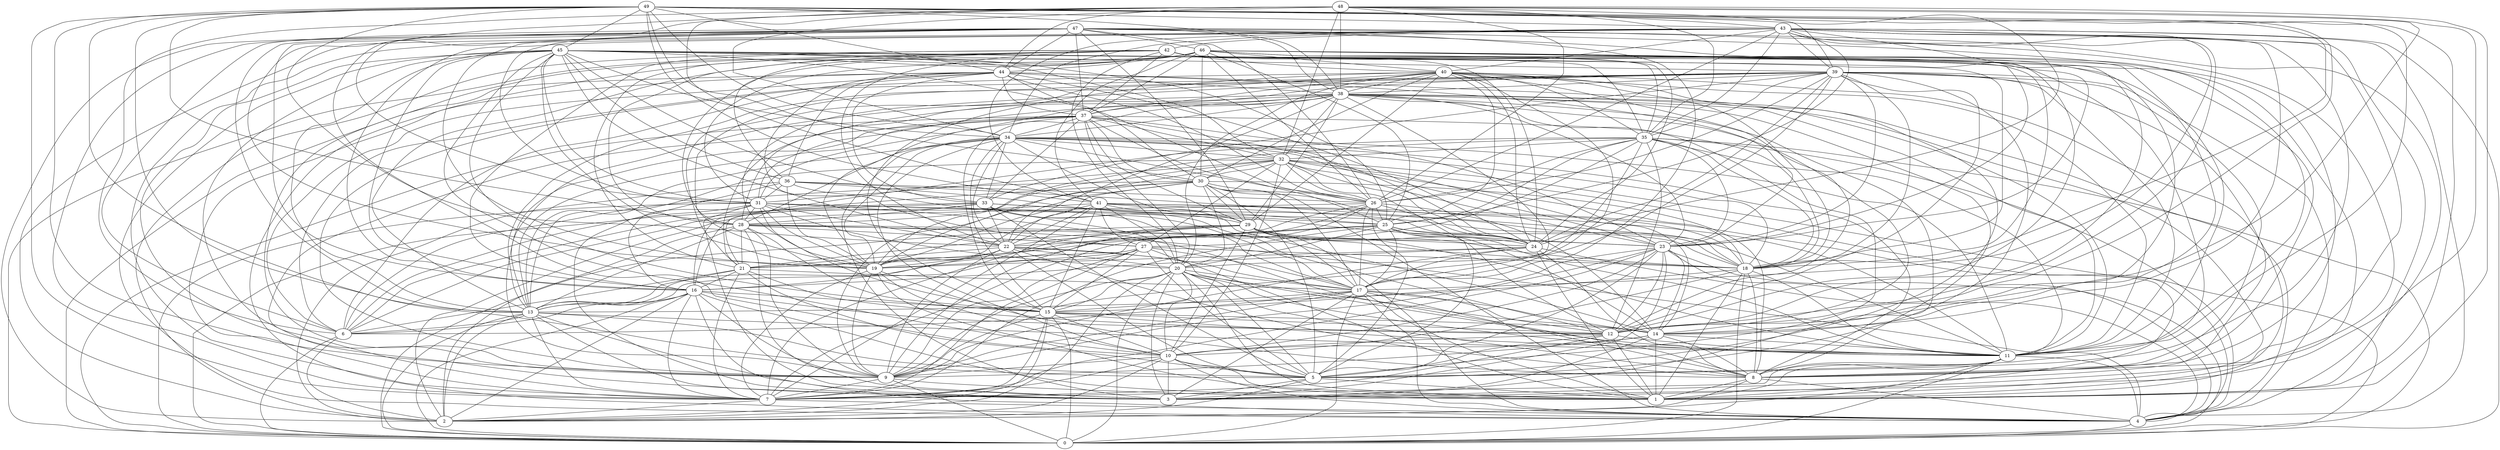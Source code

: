 /* Created by igraph 0.7.1 */
graph {
  0 [
    id=0
  ];
  1 [
    id=1
  ];
  2 [
    id=2
  ];
  3 [
    id=3
  ];
  4 [
    id=4
  ];
  5 [
    id=5
  ];
  6 [
    id=6
  ];
  7 [
    id=7
  ];
  8 [
    id=8
  ];
  9 [
    id=9
  ];
  10 [
    id=10
  ];
  11 [
    id=11
  ];
  12 [
    id=12
  ];
  13 [
    id=13
  ];
  14 [
    id=14
  ];
  15 [
    id=15
  ];
  16 [
    id=16
  ];
  17 [
    id=17
  ];
  18 [
    id=18
  ];
  19 [
    id=19
  ];
  20 [
    id=20
  ];
  21 [
    id=21
  ];
  22 [
    id=22
  ];
  23 [
    id=23
  ];
  24 [
    id=24
  ];
  25 [
    id=25
  ];
  26 [
    id=26
  ];
  27 [
    id=27
  ];
  28 [
    id=28
  ];
  29 [
    id=29
  ];
  30 [
    id=30
  ];
  31 [
    id=31
  ];
  32 [
    id=32
  ];
  33 [
    id=33
  ];
  34 [
    id=34
  ];
  35 [
    id=35
  ];
  36 [
    id=36
  ];
  37 [
    id=37
  ];
  38 [
    id=38
  ];
  39 [
    id=39
  ];
  40 [
    id=40
  ];
  41 [
    id=41
  ];
  42 [
    id=42
  ];
  43 [
    id=43
  ];
  44 [
    id=44
  ];
  45 [
    id=45
  ];
  46 [
    id=46
  ];
  47 [
    id=47
  ];
  48 [
    id=48
  ];
  49 [
    id=49
  ];

  4 -- 0;
  5 -- 1;
  5 -- 2;
  5 -- 3;
  6 -- 0;
  6 -- 2;
  7 -- 2;
  7 -- 4;
  8 -- 1;
  8 -- 2;
  8 -- 4;
  9 -- 0;
  9 -- 1;
  9 -- 7;
  10 -- 1;
  10 -- 2;
  10 -- 3;
  10 -- 4;
  10 -- 5;
  10 -- 7;
  10 -- 9;
  11 -- 0;
  11 -- 1;
  11 -- 2;
  11 -- 4;
  11 -- 7;
  11 -- 8;
  12 -- 1;
  12 -- 5;
  12 -- 7;
  12 -- 10;
  12 -- 11;
  13 -- 0;
  13 -- 2;
  13 -- 3;
  13 -- 4;
  13 -- 5;
  13 -- 6;
  13 -- 7;
  13 -- 11;
  14 -- 1;
  14 -- 3;
  14 -- 8;
  14 -- 9;
  14 -- 10;
  14 -- 11;
  15 -- 0;
  15 -- 2;
  15 -- 7;
  15 -- 9;
  15 -- 10;
  15 -- 11;
  15 -- 12;
  15 -- 14;
  16 -- 0;
  16 -- 1;
  16 -- 2;
  16 -- 3;
  16 -- 6;
  16 -- 7;
  16 -- 9;
  16 -- 12;
  16 -- 13;
  16 -- 15;
  17 -- 0;
  17 -- 1;
  17 -- 3;
  17 -- 4;
  17 -- 6;
  17 -- 8;
  17 -- 9;
  17 -- 12;
  17 -- 14;
  17 -- 15;
  18 -- 0;
  18 -- 1;
  18 -- 8;
  18 -- 10;
  18 -- 11;
  18 -- 13;
  19 -- 1;
  19 -- 7;
  19 -- 8;
  19 -- 9;
  19 -- 10;
  20 -- 0;
  20 -- 1;
  20 -- 2;
  20 -- 3;
  20 -- 5;
  20 -- 8;
  20 -- 9;
  20 -- 10;
  20 -- 11;
  20 -- 14;
  20 -- 15;
  20 -- 17;
  21 -- 5;
  21 -- 6;
  21 -- 7;
  21 -- 12;
  21 -- 13;
  21 -- 16;
  21 -- 17;
  22 -- 5;
  22 -- 8;
  22 -- 9;
  22 -- 11;
  22 -- 16;
  22 -- 17;
  22 -- 19;
  22 -- 20;
  22 -- 21;
  23 -- 0;
  23 -- 3;
  23 -- 4;
  23 -- 5;
  23 -- 7;
  23 -- 9;
  23 -- 10;
  23 -- 12;
  23 -- 14;
  23 -- 15;
  24 -- 1;
  24 -- 4;
  24 -- 8;
  24 -- 9;
  24 -- 16;
  24 -- 17;
  24 -- 19;
  25 -- 7;
  25 -- 11;
  25 -- 12;
  25 -- 14;
  25 -- 17;
  25 -- 18;
  25 -- 19;
  25 -- 20;
  25 -- 21;
  25 -- 22;
  25 -- 24;
  26 -- 2;
  26 -- 5;
  26 -- 7;
  26 -- 13;
  26 -- 14;
  26 -- 17;
  26 -- 19;
  26 -- 24;
  26 -- 25;
  27 -- 1;
  27 -- 5;
  27 -- 7;
  27 -- 9;
  27 -- 13;
  27 -- 15;
  27 -- 17;
  27 -- 18;
  27 -- 21;
  28 -- 2;
  28 -- 3;
  28 -- 4;
  28 -- 9;
  28 -- 13;
  28 -- 15;
  28 -- 18;
  28 -- 21;
  28 -- 24;
  28 -- 27;
  29 -- 0;
  29 -- 4;
  29 -- 7;
  29 -- 9;
  29 -- 10;
  29 -- 11;
  29 -- 17;
  29 -- 18;
  29 -- 21;
  29 -- 22;
  29 -- 23;
  29 -- 24;
  30 -- 4;
  30 -- 5;
  30 -- 6;
  30 -- 8;
  30 -- 9;
  30 -- 16;
  30 -- 17;
  30 -- 18;
  30 -- 19;
  30 -- 20;
  30 -- 22;
  30 -- 26;
  30 -- 29;
  31 -- 0;
  31 -- 3;
  31 -- 6;
  31 -- 8;
  31 -- 15;
  31 -- 16;
  31 -- 18;
  31 -- 19;
  31 -- 20;
  31 -- 22;
  31 -- 23;
  31 -- 28;
  32 -- 0;
  32 -- 4;
  32 -- 5;
  32 -- 10;
  32 -- 13;
  32 -- 18;
  32 -- 19;
  32 -- 23;
  32 -- 24;
  32 -- 26;
  32 -- 27;
  32 -- 28;
  32 -- 30;
  32 -- 31;
  33 -- 0;
  33 -- 5;
  33 -- 6;
  33 -- 11;
  33 -- 12;
  33 -- 16;
  33 -- 17;
  33 -- 20;
  33 -- 22;
  33 -- 25;
  33 -- 28;
  34 -- 3;
  34 -- 8;
  34 -- 10;
  34 -- 11;
  34 -- 13;
  34 -- 14;
  34 -- 15;
  34 -- 18;
  34 -- 19;
  34 -- 22;
  34 -- 23;
  34 -- 26;
  34 -- 28;
  34 -- 29;
  34 -- 32;
  34 -- 33;
  35 -- 0;
  35 -- 4;
  35 -- 11;
  35 -- 12;
  35 -- 18;
  35 -- 19;
  35 -- 20;
  35 -- 21;
  35 -- 23;
  35 -- 25;
  35 -- 26;
  35 -- 27;
  35 -- 32;
  36 -- 2;
  36 -- 3;
  36 -- 17;
  36 -- 18;
  36 -- 19;
  36 -- 26;
  36 -- 29;
  36 -- 31;
  37 -- 0;
  37 -- 7;
  37 -- 9;
  37 -- 13;
  37 -- 18;
  37 -- 20;
  37 -- 23;
  37 -- 24;
  37 -- 25;
  37 -- 29;
  37 -- 30;
  37 -- 31;
  37 -- 32;
  37 -- 33;
  37 -- 34;
  38 -- 1;
  38 -- 3;
  38 -- 4;
  38 -- 5;
  38 -- 8;
  38 -- 11;
  38 -- 13;
  38 -- 14;
  38 -- 15;
  38 -- 17;
  38 -- 19;
  38 -- 21;
  38 -- 22;
  38 -- 23;
  38 -- 29;
  38 -- 31;
  38 -- 32;
  38 -- 34;
  38 -- 37;
  39 -- 3;
  39 -- 4;
  39 -- 5;
  39 -- 6;
  39 -- 8;
  39 -- 11;
  39 -- 12;
  39 -- 13;
  39 -- 15;
  39 -- 18;
  39 -- 19;
  39 -- 21;
  39 -- 23;
  39 -- 24;
  39 -- 26;
  39 -- 28;
  39 -- 33;
  39 -- 35;
  39 -- 38;
  40 -- 1;
  40 -- 5;
  40 -- 6;
  40 -- 11;
  40 -- 12;
  40 -- 15;
  40 -- 17;
  40 -- 18;
  40 -- 19;
  40 -- 20;
  40 -- 24;
  40 -- 25;
  40 -- 29;
  40 -- 30;
  40 -- 35;
  40 -- 37;
  40 -- 38;
  41 -- 1;
  41 -- 6;
  41 -- 7;
  41 -- 11;
  41 -- 14;
  41 -- 15;
  41 -- 19;
  41 -- 20;
  41 -- 22;
  41 -- 24;
  41 -- 25;
  41 -- 27;
  42 -- 2;
  42 -- 3;
  42 -- 5;
  42 -- 8;
  42 -- 9;
  42 -- 11;
  42 -- 16;
  42 -- 18;
  42 -- 20;
  42 -- 21;
  42 -- 22;
  42 -- 24;
  42 -- 28;
  42 -- 35;
  42 -- 36;
  42 -- 37;
  42 -- 40;
  43 -- 0;
  43 -- 1;
  43 -- 2;
  43 -- 4;
  43 -- 5;
  43 -- 7;
  43 -- 8;
  43 -- 12;
  43 -- 14;
  43 -- 16;
  43 -- 17;
  43 -- 23;
  43 -- 25;
  43 -- 26;
  43 -- 34;
  43 -- 35;
  43 -- 39;
  43 -- 40;
  43 -- 41;
  43 -- 42;
  44 -- 0;
  44 -- 6;
  44 -- 7;
  44 -- 9;
  44 -- 11;
  44 -- 23;
  44 -- 24;
  44 -- 26;
  44 -- 27;
  44 -- 30;
  44 -- 33;
  44 -- 36;
  44 -- 37;
  44 -- 38;
  45 -- 3;
  45 -- 4;
  45 -- 9;
  45 -- 10;
  45 -- 12;
  45 -- 13;
  45 -- 15;
  45 -- 16;
  45 -- 18;
  45 -- 19;
  45 -- 22;
  45 -- 25;
  45 -- 26;
  45 -- 31;
  45 -- 32;
  45 -- 33;
  45 -- 34;
  45 -- 36;
  45 -- 39;
  46 -- 0;
  46 -- 4;
  46 -- 11;
  46 -- 12;
  46 -- 13;
  46 -- 14;
  46 -- 23;
  46 -- 24;
  46 -- 25;
  46 -- 26;
  46 -- 28;
  46 -- 30;
  46 -- 31;
  46 -- 35;
  46 -- 37;
  46 -- 40;
  46 -- 41;
  46 -- 44;
  47 -- 1;
  47 -- 2;
  47 -- 4;
  47 -- 6;
  47 -- 7;
  47 -- 8;
  47 -- 10;
  47 -- 13;
  47 -- 14;
  47 -- 16;
  47 -- 17;
  47 -- 19;
  47 -- 26;
  47 -- 29;
  47 -- 31;
  47 -- 37;
  47 -- 38;
  47 -- 44;
  47 -- 46;
  48 -- 1;
  48 -- 3;
  48 -- 6;
  48 -- 12;
  48 -- 19;
  48 -- 26;
  48 -- 31;
  48 -- 32;
  48 -- 34;
  48 -- 35;
  48 -- 38;
  48 -- 39;
  48 -- 41;
  48 -- 43;
  48 -- 44;
  49 -- 1;
  49 -- 5;
  49 -- 7;
  49 -- 9;
  49 -- 11;
  49 -- 12;
  49 -- 13;
  49 -- 18;
  49 -- 22;
  49 -- 24;
  49 -- 28;
  49 -- 30;
  49 -- 34;
  49 -- 38;
  49 -- 41;
  49 -- 43;
  49 -- 44;
  49 -- 45;
}
